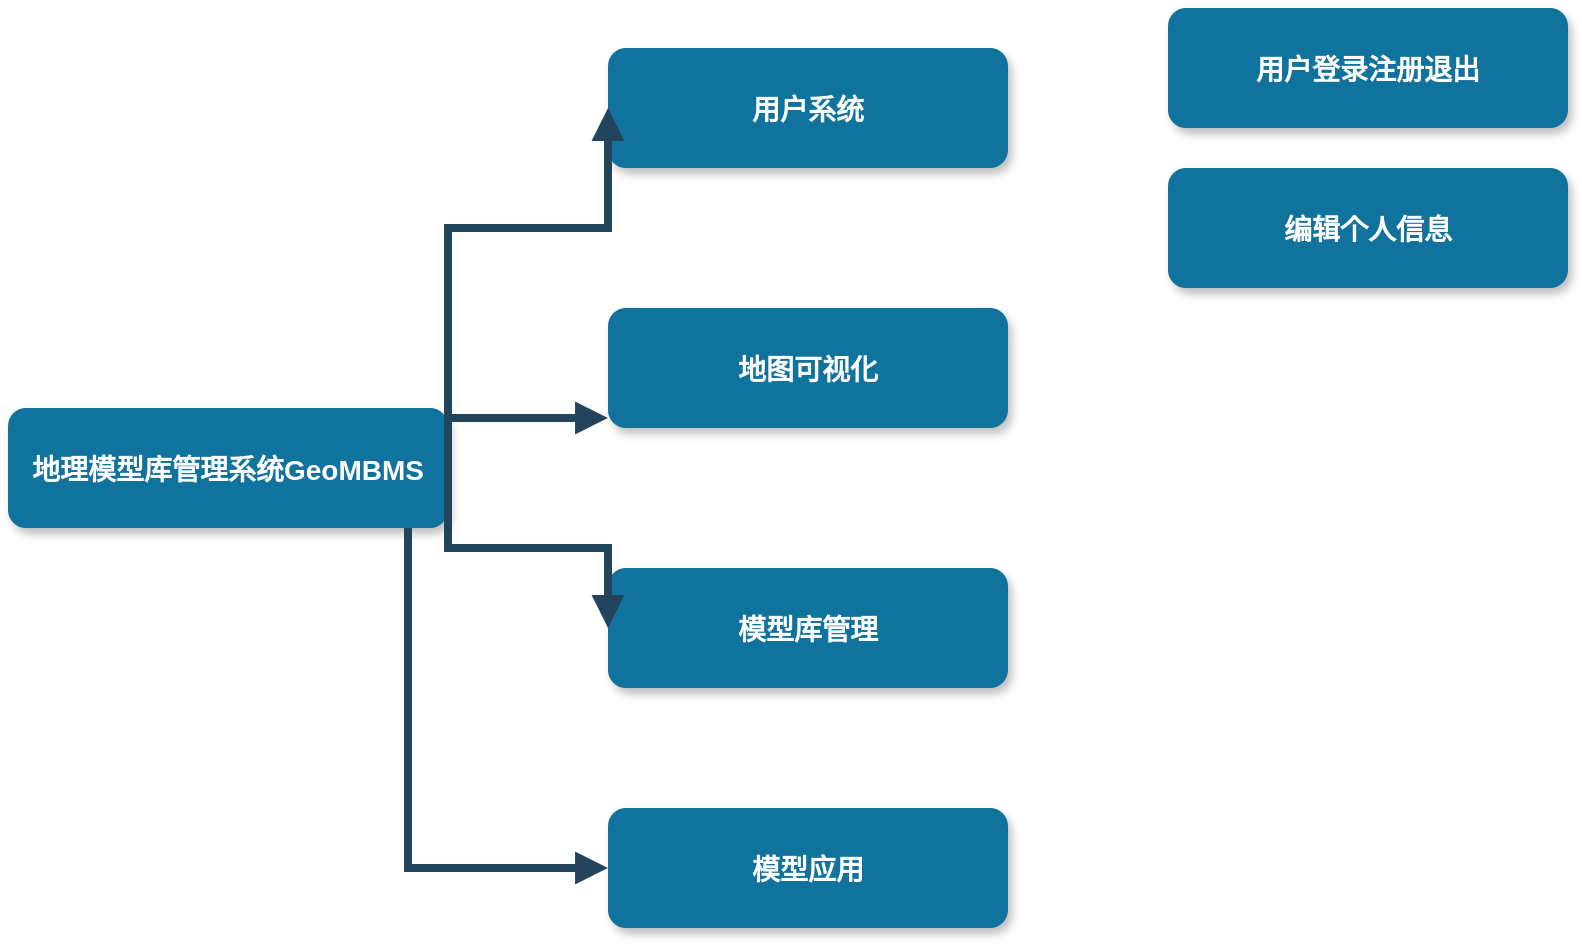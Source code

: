 <mxfile version="21.2.9" type="github">
  <diagram id="prtHgNgQTEPvFCAcTncT" name="Page-1">
    <mxGraphModel dx="1050" dy="549" grid="1" gridSize="10" guides="1" tooltips="1" connect="1" arrows="1" fold="1" page="1" pageScale="1" pageWidth="827" pageHeight="1169" math="0" shadow="0">
      <root>
        <mxCell id="0" />
        <mxCell id="1" parent="0" />
        <mxCell id="FtJ2-J3hjAPhUDArtuME-80" value="地理模型库管理系统GeoMBMS" style="rounded=1;fillColor=#10739E;strokeColor=none;shadow=1;gradientColor=none;fontStyle=1;fontColor=#FFFFFF;fontSize=14;" parent="1" vertex="1">
          <mxGeometry x="60" y="720" width="220" height="60" as="geometry" />
        </mxCell>
        <mxCell id="FtJ2-J3hjAPhUDArtuME-81" value="用户系统" style="rounded=1;fillColor=#10739E;strokeColor=none;shadow=1;gradientColor=none;fontStyle=1;fontColor=#FFFFFF;fontSize=14;" parent="1" vertex="1">
          <mxGeometry x="360" y="540" width="200" height="60" as="geometry" />
        </mxCell>
        <mxCell id="FtJ2-J3hjAPhUDArtuME-82" value="地图可视化" style="rounded=1;fillColor=#10739E;strokeColor=none;shadow=1;gradientColor=none;fontStyle=1;fontColor=#FFFFFF;fontSize=14;" parent="1" vertex="1">
          <mxGeometry x="360" y="670" width="200" height="60" as="geometry" />
        </mxCell>
        <mxCell id="FtJ2-J3hjAPhUDArtuME-83" value="模型库管理" style="rounded=1;fillColor=#10739E;strokeColor=none;shadow=1;gradientColor=none;fontStyle=1;fontColor=#FFFFFF;fontSize=14;" parent="1" vertex="1">
          <mxGeometry x="360" y="800" width="200" height="60" as="geometry" />
        </mxCell>
        <mxCell id="FtJ2-J3hjAPhUDArtuME-94" value="用户登录注册退出" style="rounded=1;fillColor=#10739E;strokeColor=none;shadow=1;gradientColor=none;fontStyle=1;fontColor=#FFFFFF;fontSize=14;" parent="1" vertex="1">
          <mxGeometry x="640" y="520" width="200" height="60" as="geometry" />
        </mxCell>
        <mxCell id="FtJ2-J3hjAPhUDArtuME-99" value="编辑个人信息" style="rounded=1;fillColor=#10739E;strokeColor=none;shadow=1;gradientColor=none;fontStyle=1;fontColor=#FFFFFF;fontSize=14;" parent="1" vertex="1">
          <mxGeometry x="640" y="600" width="200" height="60" as="geometry" />
        </mxCell>
        <mxCell id="FtJ2-J3hjAPhUDArtuME-105" value="" style="edgeStyle=elbowEdgeStyle;elbow=vertical;strokeWidth=4;endArrow=block;endFill=1;fontStyle=1;strokeColor=#23445D;rounded=0;" parent="1" source="FtJ2-J3hjAPhUDArtuME-80" target="FtJ2-J3hjAPhUDArtuME-82" edge="1">
          <mxGeometry x="-240" y="-20" width="100" height="100" as="geometry">
            <mxPoint x="-240" y="80" as="sourcePoint" />
            <mxPoint x="-140" y="-20" as="targetPoint" />
          </mxGeometry>
        </mxCell>
        <mxCell id="FtJ2-J3hjAPhUDArtuME-106" value="" style="edgeStyle=elbowEdgeStyle;elbow=vertical;strokeWidth=4;endArrow=block;endFill=1;fontStyle=1;strokeColor=#23445D;rounded=0;exitX=1;exitY=0.5;exitDx=0;exitDy=0;entryX=0;entryY=0.5;entryDx=0;entryDy=0;" parent="1" source="FtJ2-J3hjAPhUDArtuME-80" target="FtJ2-J3hjAPhUDArtuME-81" edge="1">
          <mxGeometry x="-240" y="-20" width="100" height="100" as="geometry">
            <mxPoint x="-240" y="80" as="sourcePoint" />
            <mxPoint x="290" y="550" as="targetPoint" />
            <Array as="points">
              <mxPoint x="320" y="630" />
              <mxPoint x="320" y="670" />
              <mxPoint x="310" y="670" />
              <mxPoint x="320" y="670" />
              <mxPoint x="260" y="560" />
            </Array>
          </mxGeometry>
        </mxCell>
        <mxCell id="FtJ2-J3hjAPhUDArtuME-107" value="" style="edgeStyle=elbowEdgeStyle;elbow=vertical;strokeWidth=4;endArrow=block;endFill=1;fontStyle=1;strokeColor=#23445D;rounded=0;entryX=0;entryY=0.5;entryDx=0;entryDy=0;" parent="1" target="FtJ2-J3hjAPhUDArtuME-83" edge="1">
          <mxGeometry x="-240" y="-20" width="100" height="100" as="geometry">
            <mxPoint x="280" y="750" as="sourcePoint" />
            <mxPoint x="-140" y="-20" as="targetPoint" />
          </mxGeometry>
        </mxCell>
        <mxCell id="FtJ2-J3hjAPhUDArtuME-132" value="模型应用" style="rounded=1;fillColor=#10739E;strokeColor=none;shadow=1;gradientColor=none;fontStyle=1;fontColor=#FFFFFF;fontSize=14;" parent="1" vertex="1">
          <mxGeometry x="360" y="920" width="200" height="60" as="geometry" />
        </mxCell>
        <mxCell id="FtJ2-J3hjAPhUDArtuME-133" value="" style="edgeStyle=elbowEdgeStyle;elbow=vertical;strokeWidth=4;endArrow=block;endFill=1;fontStyle=1;strokeColor=#23445D;rounded=0;entryX=0;entryY=0.5;entryDx=0;entryDy=0;" parent="1" source="FtJ2-J3hjAPhUDArtuME-80" target="FtJ2-J3hjAPhUDArtuME-132" edge="1">
          <mxGeometry x="-240" y="-20" width="100" height="100" as="geometry">
            <mxPoint x="510" y="220" as="sourcePoint" />
            <mxPoint x="950" y="270" as="targetPoint" />
            <Array as="points">
              <mxPoint x="260" y="950" />
            </Array>
          </mxGeometry>
        </mxCell>
      </root>
    </mxGraphModel>
  </diagram>
</mxfile>
